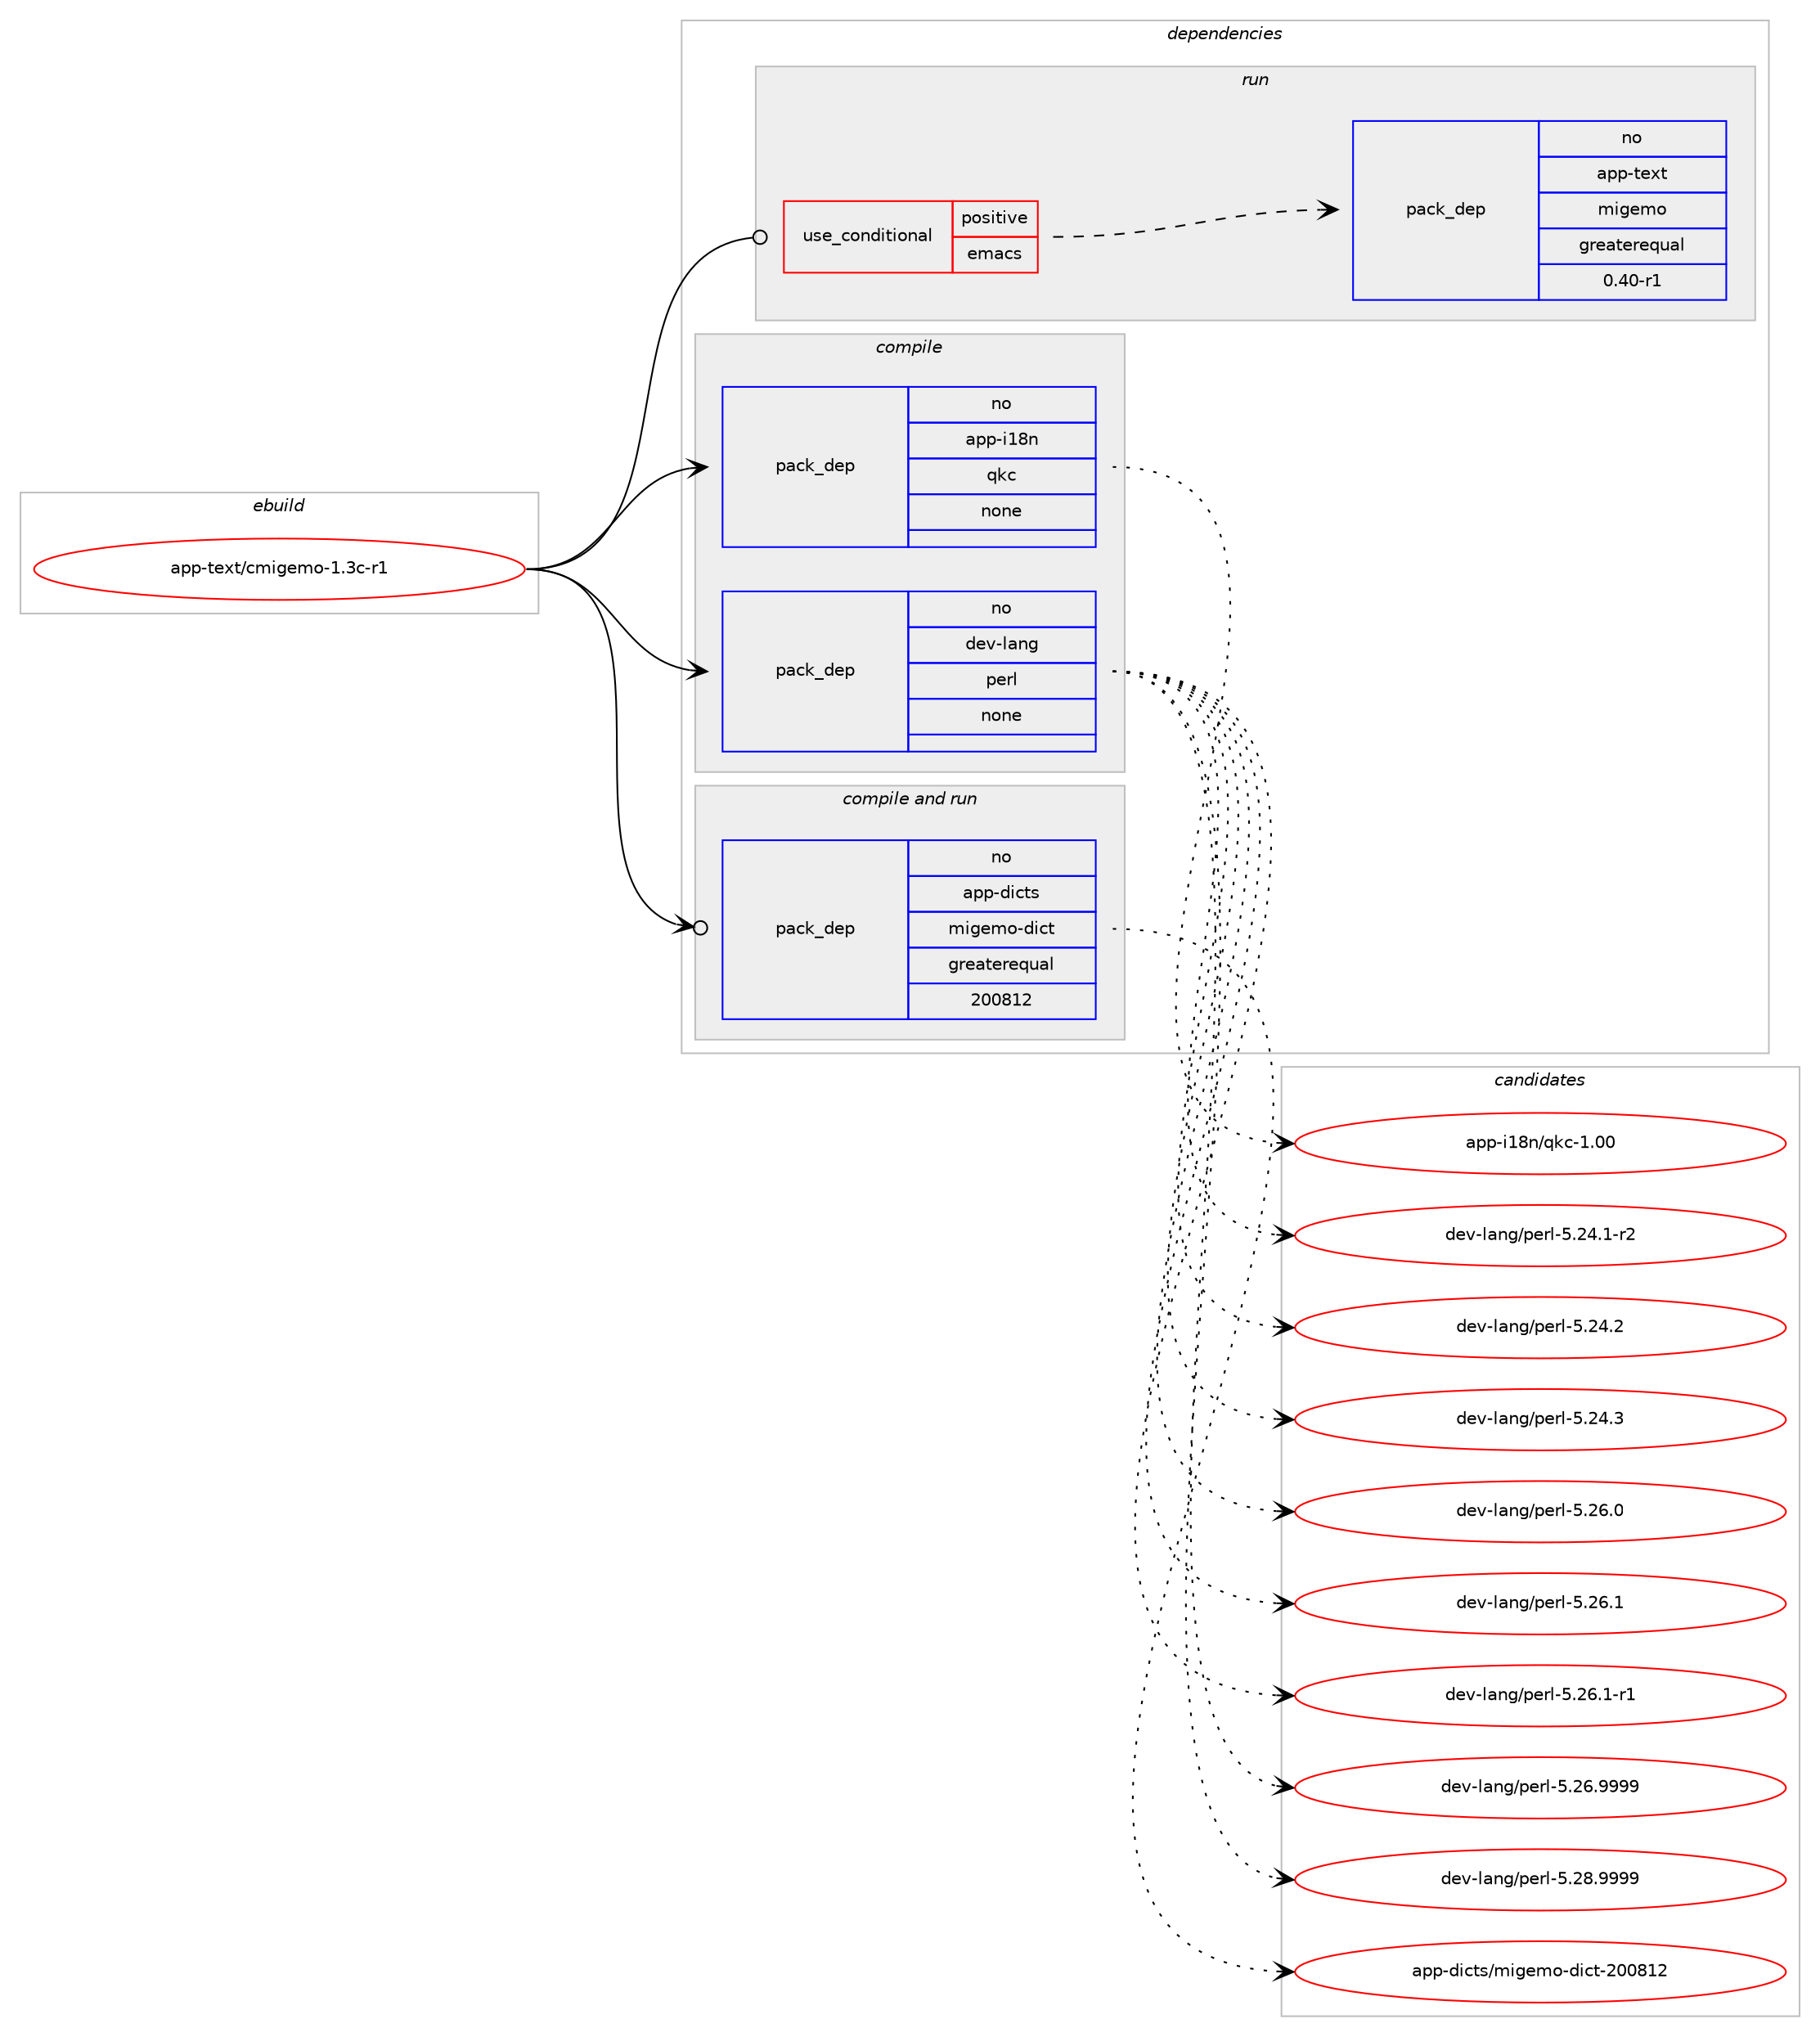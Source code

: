 digraph prolog {

# *************
# Graph options
# *************

newrank=true;
concentrate=true;
compound=true;
graph [rankdir=LR,fontname=Helvetica,fontsize=10,ranksep=1.5];#, ranksep=2.5, nodesep=0.2];
edge  [arrowhead=vee];
node  [fontname=Helvetica,fontsize=10];

# **********
# The ebuild
# **********

subgraph cluster_leftcol {
color=gray;
rank=same;
label=<<i>ebuild</i>>;
id [label="app-text/cmigemo-1.3c-r1", color=red, width=4, href="../app-text/cmigemo-1.3c-r1.svg"];
}

# ****************
# The dependencies
# ****************

subgraph cluster_midcol {
color=gray;
label=<<i>dependencies</i>>;
subgraph cluster_compile {
fillcolor="#eeeeee";
style=filled;
label=<<i>compile</i>>;
subgraph pack40582 {
dependency56057 [label=<<TABLE BORDER="0" CELLBORDER="1" CELLSPACING="0" CELLPADDING="4" WIDTH="220"><TR><TD ROWSPAN="6" CELLPADDING="30">pack_dep</TD></TR><TR><TD WIDTH="110">no</TD></TR><TR><TD>app-i18n</TD></TR><TR><TD>qkc</TD></TR><TR><TD>none</TD></TR><TR><TD></TD></TR></TABLE>>, shape=none, color=blue];
}
id:e -> dependency56057:w [weight=20,style="solid",arrowhead="vee"];
subgraph pack40583 {
dependency56058 [label=<<TABLE BORDER="0" CELLBORDER="1" CELLSPACING="0" CELLPADDING="4" WIDTH="220"><TR><TD ROWSPAN="6" CELLPADDING="30">pack_dep</TD></TR><TR><TD WIDTH="110">no</TD></TR><TR><TD>dev-lang</TD></TR><TR><TD>perl</TD></TR><TR><TD>none</TD></TR><TR><TD></TD></TR></TABLE>>, shape=none, color=blue];
}
id:e -> dependency56058:w [weight=20,style="solid",arrowhead="vee"];
}
subgraph cluster_compileandrun {
fillcolor="#eeeeee";
style=filled;
label=<<i>compile and run</i>>;
subgraph pack40584 {
dependency56059 [label=<<TABLE BORDER="0" CELLBORDER="1" CELLSPACING="0" CELLPADDING="4" WIDTH="220"><TR><TD ROWSPAN="6" CELLPADDING="30">pack_dep</TD></TR><TR><TD WIDTH="110">no</TD></TR><TR><TD>app-dicts</TD></TR><TR><TD>migemo-dict</TD></TR><TR><TD>greaterequal</TD></TR><TR><TD>200812</TD></TR></TABLE>>, shape=none, color=blue];
}
id:e -> dependency56059:w [weight=20,style="solid",arrowhead="odotvee"];
}
subgraph cluster_run {
fillcolor="#eeeeee";
style=filled;
label=<<i>run</i>>;
subgraph cond14455 {
dependency56060 [label=<<TABLE BORDER="0" CELLBORDER="1" CELLSPACING="0" CELLPADDING="4"><TR><TD ROWSPAN="3" CELLPADDING="10">use_conditional</TD></TR><TR><TD>positive</TD></TR><TR><TD>emacs</TD></TR></TABLE>>, shape=none, color=red];
subgraph pack40585 {
dependency56061 [label=<<TABLE BORDER="0" CELLBORDER="1" CELLSPACING="0" CELLPADDING="4" WIDTH="220"><TR><TD ROWSPAN="6" CELLPADDING="30">pack_dep</TD></TR><TR><TD WIDTH="110">no</TD></TR><TR><TD>app-text</TD></TR><TR><TD>migemo</TD></TR><TR><TD>greaterequal</TD></TR><TR><TD>0.40-r1</TD></TR></TABLE>>, shape=none, color=blue];
}
dependency56060:e -> dependency56061:w [weight=20,style="dashed",arrowhead="vee"];
}
id:e -> dependency56060:w [weight=20,style="solid",arrowhead="odot"];
}
}

# **************
# The candidates
# **************

subgraph cluster_choices {
rank=same;
color=gray;
label=<<i>candidates</i>>;

subgraph choice40582 {
color=black;
nodesep=1;
choice9711211245105495611047113107994549464848 [label="app-i18n/qkc-1.00", color=red, width=4,href="../app-i18n/qkc-1.00.svg"];
dependency56057:e -> choice9711211245105495611047113107994549464848:w [style=dotted,weight="100"];
}
subgraph choice40583 {
color=black;
nodesep=1;
choice100101118451089711010347112101114108455346505246494511450 [label="dev-lang/perl-5.24.1-r2", color=red, width=4,href="../dev-lang/perl-5.24.1-r2.svg"];
choice10010111845108971101034711210111410845534650524650 [label="dev-lang/perl-5.24.2", color=red, width=4,href="../dev-lang/perl-5.24.2.svg"];
choice10010111845108971101034711210111410845534650524651 [label="dev-lang/perl-5.24.3", color=red, width=4,href="../dev-lang/perl-5.24.3.svg"];
choice10010111845108971101034711210111410845534650544648 [label="dev-lang/perl-5.26.0", color=red, width=4,href="../dev-lang/perl-5.26.0.svg"];
choice10010111845108971101034711210111410845534650544649 [label="dev-lang/perl-5.26.1", color=red, width=4,href="../dev-lang/perl-5.26.1.svg"];
choice100101118451089711010347112101114108455346505446494511449 [label="dev-lang/perl-5.26.1-r1", color=red, width=4,href="../dev-lang/perl-5.26.1-r1.svg"];
choice10010111845108971101034711210111410845534650544657575757 [label="dev-lang/perl-5.26.9999", color=red, width=4,href="../dev-lang/perl-5.26.9999.svg"];
choice10010111845108971101034711210111410845534650564657575757 [label="dev-lang/perl-5.28.9999", color=red, width=4,href="../dev-lang/perl-5.28.9999.svg"];
dependency56058:e -> choice100101118451089711010347112101114108455346505246494511450:w [style=dotted,weight="100"];
dependency56058:e -> choice10010111845108971101034711210111410845534650524650:w [style=dotted,weight="100"];
dependency56058:e -> choice10010111845108971101034711210111410845534650524651:w [style=dotted,weight="100"];
dependency56058:e -> choice10010111845108971101034711210111410845534650544648:w [style=dotted,weight="100"];
dependency56058:e -> choice10010111845108971101034711210111410845534650544649:w [style=dotted,weight="100"];
dependency56058:e -> choice100101118451089711010347112101114108455346505446494511449:w [style=dotted,weight="100"];
dependency56058:e -> choice10010111845108971101034711210111410845534650544657575757:w [style=dotted,weight="100"];
dependency56058:e -> choice10010111845108971101034711210111410845534650564657575757:w [style=dotted,weight="100"];
}
subgraph choice40584 {
color=black;
nodesep=1;
choice97112112451001059911611547109105103101109111451001059911645504848564950 [label="app-dicts/migemo-dict-200812", color=red, width=4,href="../app-dicts/migemo-dict-200812.svg"];
dependency56059:e -> choice97112112451001059911611547109105103101109111451001059911645504848564950:w [style=dotted,weight="100"];
}
subgraph choice40585 {
color=black;
nodesep=1;
}
}

}
